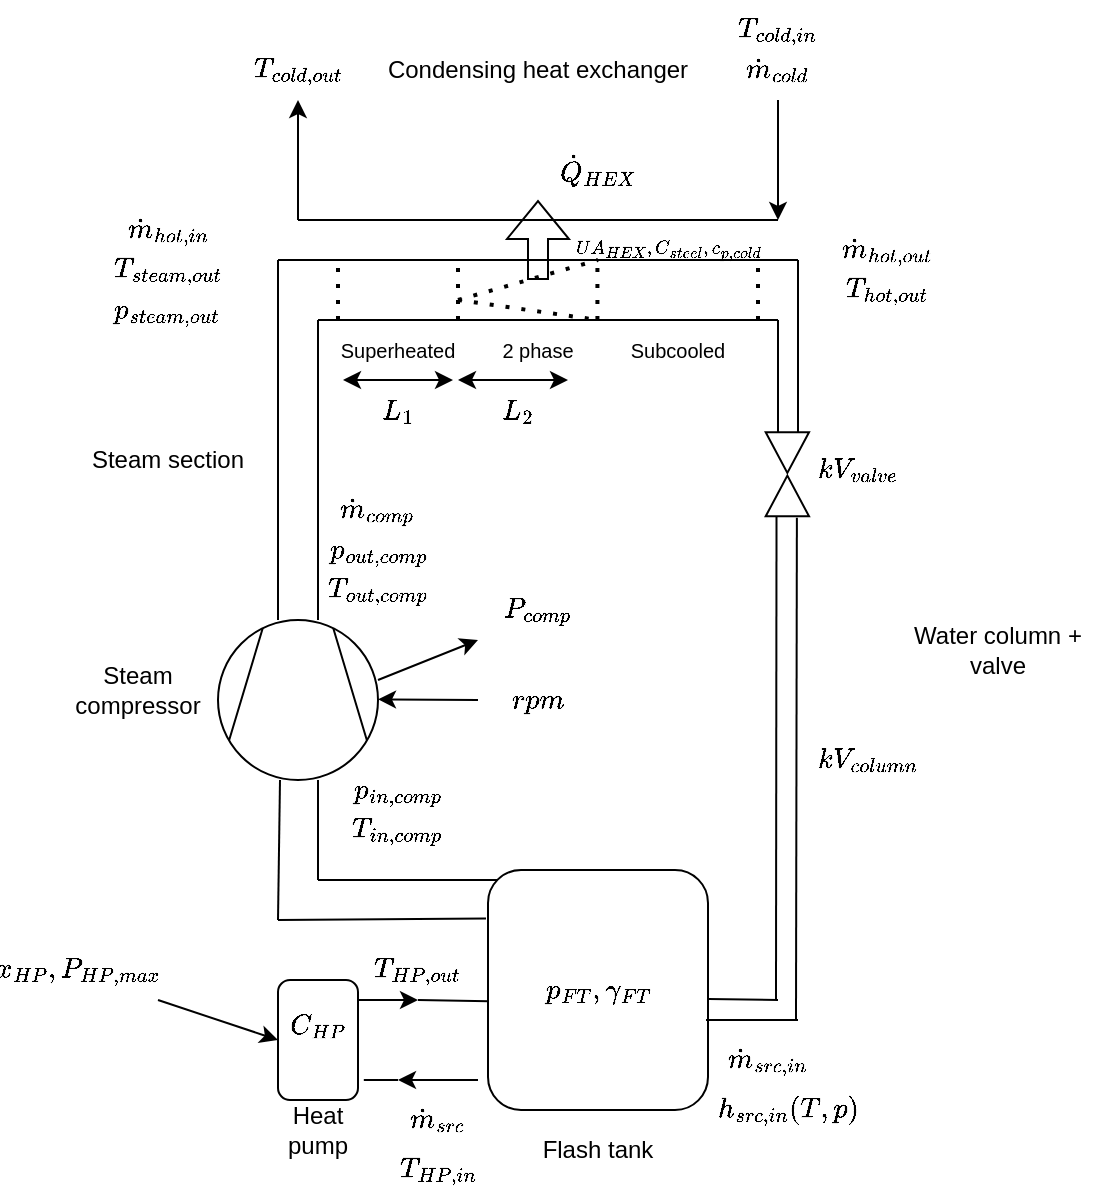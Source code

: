 <mxfile version="24.7.6">
  <diagram name="Page-1" id="vOg1_NFvNvCwThLFLXLV">
    <mxGraphModel dx="1046" dy="504" grid="1" gridSize="10" guides="1" tooltips="1" connect="1" arrows="1" fold="1" page="1" pageScale="1" pageWidth="850" pageHeight="1100" math="1" shadow="0">
      <root>
        <mxCell id="0" />
        <mxCell id="1" parent="0" />
        <mxCell id="WZUz2TL663WQzzj8TyzD-1" value="" style="shape=mxgraph.pid.compressors_-_iso.compressor,_vacuum_pump;html=1;pointerEvents=1;align=center;verticalLabelPosition=bottom;verticalAlign=top;dashed=0;rotation=-90;" vertex="1" parent="1">
          <mxGeometry x="120" y="330" width="80" height="80" as="geometry" />
        </mxCell>
        <mxCell id="WZUz2TL663WQzzj8TyzD-2" value="" style="endArrow=none;html=1;rounded=0;" edge="1" parent="1">
          <mxGeometry width="50" height="50" relative="1" as="geometry">
            <mxPoint x="150" y="330" as="sourcePoint" />
            <mxPoint x="150" y="180" as="targetPoint" />
          </mxGeometry>
        </mxCell>
        <mxCell id="WZUz2TL663WQzzj8TyzD-3" value="" style="endArrow=none;html=1;rounded=0;" edge="1" parent="1">
          <mxGeometry width="50" height="50" relative="1" as="geometry">
            <mxPoint x="170" y="330" as="sourcePoint" />
            <mxPoint x="170" y="180" as="targetPoint" />
          </mxGeometry>
        </mxCell>
        <mxCell id="WZUz2TL663WQzzj8TyzD-4" value="" style="endArrow=none;html=1;rounded=0;" edge="1" parent="1">
          <mxGeometry width="50" height="50" relative="1" as="geometry">
            <mxPoint x="150" y="180" as="sourcePoint" />
            <mxPoint x="150" y="150" as="targetPoint" />
          </mxGeometry>
        </mxCell>
        <mxCell id="WZUz2TL663WQzzj8TyzD-5" value="" style="endArrow=none;html=1;rounded=0;" edge="1" parent="1">
          <mxGeometry width="50" height="50" relative="1" as="geometry">
            <mxPoint x="170" y="180" as="sourcePoint" />
            <mxPoint x="400" y="180" as="targetPoint" />
          </mxGeometry>
        </mxCell>
        <mxCell id="WZUz2TL663WQzzj8TyzD-6" value="" style="endArrow=none;html=1;rounded=0;" edge="1" parent="1">
          <mxGeometry width="50" height="50" relative="1" as="geometry">
            <mxPoint x="150" y="150" as="sourcePoint" />
            <mxPoint x="410" y="150" as="targetPoint" />
          </mxGeometry>
        </mxCell>
        <mxCell id="WZUz2TL663WQzzj8TyzD-7" value="" style="endArrow=none;html=1;rounded=0;" edge="1" parent="1">
          <mxGeometry width="50" height="50" relative="1" as="geometry">
            <mxPoint x="410" y="240" as="sourcePoint" />
            <mxPoint x="410" y="150" as="targetPoint" />
          </mxGeometry>
        </mxCell>
        <mxCell id="WZUz2TL663WQzzj8TyzD-8" value="" style="endArrow=none;html=1;rounded=0;" edge="1" parent="1">
          <mxGeometry width="50" height="50" relative="1" as="geometry">
            <mxPoint x="400" y="240" as="sourcePoint" />
            <mxPoint x="400" y="180" as="targetPoint" />
          </mxGeometry>
        </mxCell>
        <mxCell id="WZUz2TL663WQzzj8TyzD-9" value="" style="triangle;whiteSpace=wrap;html=1;rotation=90;" vertex="1" parent="1">
          <mxGeometry x="394.52" y="235.48" width="20.32" height="21.67" as="geometry" />
        </mxCell>
        <mxCell id="WZUz2TL663WQzzj8TyzD-16" value="" style="triangle;whiteSpace=wrap;html=1;rotation=-90;" vertex="1" parent="1">
          <mxGeometry x="394.52" y="257.15" width="20.32" height="21.67" as="geometry" />
        </mxCell>
        <mxCell id="WZUz2TL663WQzzj8TyzD-19" value="" style="endArrow=none;html=1;rounded=0;" edge="1" parent="1">
          <mxGeometry width="50" height="50" relative="1" as="geometry">
            <mxPoint x="409" y="530" as="sourcePoint" />
            <mxPoint x="409.44" y="278.82" as="targetPoint" />
          </mxGeometry>
        </mxCell>
        <mxCell id="WZUz2TL663WQzzj8TyzD-20" value="" style="endArrow=none;html=1;rounded=0;entryX=0;entryY=0.25;entryDx=0;entryDy=0;" edge="1" parent="1" target="WZUz2TL663WQzzj8TyzD-16">
          <mxGeometry width="50" height="50" relative="1" as="geometry">
            <mxPoint x="399" y="520" as="sourcePoint" />
            <mxPoint x="399.44" y="308.82" as="targetPoint" />
          </mxGeometry>
        </mxCell>
        <mxCell id="WZUz2TL663WQzzj8TyzD-21" value="" style="rounded=1;whiteSpace=wrap;html=1;rotation=-90;" vertex="1" parent="1">
          <mxGeometry x="250" y="460" width="120" height="110" as="geometry" />
        </mxCell>
        <mxCell id="WZUz2TL663WQzzj8TyzD-22" value="" style="endArrow=none;html=1;rounded=0;" edge="1" parent="1">
          <mxGeometry width="50" height="50" relative="1" as="geometry">
            <mxPoint x="364" y="530" as="sourcePoint" />
            <mxPoint x="410" y="530" as="targetPoint" />
          </mxGeometry>
        </mxCell>
        <mxCell id="WZUz2TL663WQzzj8TyzD-23" value="" style="endArrow=none;html=1;rounded=0;exitX=0.462;exitY=1.002;exitDx=0;exitDy=0;exitPerimeter=0;" edge="1" parent="1" source="WZUz2TL663WQzzj8TyzD-21">
          <mxGeometry width="50" height="50" relative="1" as="geometry">
            <mxPoint x="370" y="520" as="sourcePoint" />
            <mxPoint x="400" y="520" as="targetPoint" />
          </mxGeometry>
        </mxCell>
        <mxCell id="WZUz2TL663WQzzj8TyzD-24" value="" style="endArrow=none;html=1;rounded=0;" edge="1" parent="1">
          <mxGeometry width="50" height="50" relative="1" as="geometry">
            <mxPoint x="170" y="460" as="sourcePoint" />
            <mxPoint x="260" y="460" as="targetPoint" />
          </mxGeometry>
        </mxCell>
        <mxCell id="WZUz2TL663WQzzj8TyzD-25" value="" style="endArrow=none;html=1;rounded=0;entryX=0.798;entryY=-0.009;entryDx=0;entryDy=0;entryPerimeter=0;" edge="1" parent="1" target="WZUz2TL663WQzzj8TyzD-21">
          <mxGeometry width="50" height="50" relative="1" as="geometry">
            <mxPoint x="150" y="480" as="sourcePoint" />
            <mxPoint x="250" y="480" as="targetPoint" />
          </mxGeometry>
        </mxCell>
        <mxCell id="WZUz2TL663WQzzj8TyzD-26" value="" style="endArrow=none;html=1;rounded=0;" edge="1" parent="1">
          <mxGeometry width="50" height="50" relative="1" as="geometry">
            <mxPoint x="150" y="480" as="sourcePoint" />
            <mxPoint x="151" y="410" as="targetPoint" />
          </mxGeometry>
        </mxCell>
        <mxCell id="WZUz2TL663WQzzj8TyzD-27" value="" style="endArrow=none;html=1;rounded=0;" edge="1" parent="1">
          <mxGeometry width="50" height="50" relative="1" as="geometry">
            <mxPoint x="170" y="460" as="sourcePoint" />
            <mxPoint x="170" y="410" as="targetPoint" />
          </mxGeometry>
        </mxCell>
        <mxCell id="WZUz2TL663WQzzj8TyzD-28" value="Flash tank" style="text;html=1;align=center;verticalAlign=middle;whiteSpace=wrap;rounded=0;" vertex="1" parent="1">
          <mxGeometry x="280" y="580" width="60" height="30" as="geometry" />
        </mxCell>
        <mxCell id="WZUz2TL663WQzzj8TyzD-29" value="Steam compressor" style="text;html=1;align=center;verticalAlign=middle;whiteSpace=wrap;rounded=0;" vertex="1" parent="1">
          <mxGeometry x="50" y="350" width="60" height="30" as="geometry" />
        </mxCell>
        <mxCell id="WZUz2TL663WQzzj8TyzD-30" value="Condensing heat exchanger" style="text;html=1;align=center;verticalAlign=middle;whiteSpace=wrap;rounded=0;" vertex="1" parent="1">
          <mxGeometry x="200" y="40" width="160" height="30" as="geometry" />
        </mxCell>
        <mxCell id="WZUz2TL663WQzzj8TyzD-32" value="" style="endArrow=none;dashed=1;html=1;dashPattern=1 3;strokeWidth=2;rounded=0;" edge="1" parent="1">
          <mxGeometry width="50" height="50" relative="1" as="geometry">
            <mxPoint x="240" y="170" as="sourcePoint" />
            <mxPoint x="310" y="150" as="targetPoint" />
          </mxGeometry>
        </mxCell>
        <mxCell id="WZUz2TL663WQzzj8TyzD-33" value="" style="endArrow=none;dashed=1;html=1;dashPattern=1 3;strokeWidth=2;rounded=0;" edge="1" parent="1">
          <mxGeometry width="50" height="50" relative="1" as="geometry">
            <mxPoint x="240" y="170" as="sourcePoint" />
            <mxPoint x="310" y="180" as="targetPoint" />
          </mxGeometry>
        </mxCell>
        <mxCell id="WZUz2TL663WQzzj8TyzD-35" value="" style="endArrow=none;dashed=1;html=1;dashPattern=1 3;strokeWidth=2;rounded=0;" edge="1" parent="1">
          <mxGeometry width="50" height="50" relative="1" as="geometry">
            <mxPoint x="180" y="180" as="sourcePoint" />
            <mxPoint x="180" y="150" as="targetPoint" />
          </mxGeometry>
        </mxCell>
        <mxCell id="WZUz2TL663WQzzj8TyzD-36" value="" style="endArrow=none;dashed=1;html=1;dashPattern=1 3;strokeWidth=2;rounded=0;" edge="1" parent="1">
          <mxGeometry width="50" height="50" relative="1" as="geometry">
            <mxPoint x="240" y="180" as="sourcePoint" />
            <mxPoint x="240" y="150" as="targetPoint" />
          </mxGeometry>
        </mxCell>
        <mxCell id="WZUz2TL663WQzzj8TyzD-37" value="" style="endArrow=none;dashed=1;html=1;dashPattern=1 3;strokeWidth=2;rounded=0;" edge="1" parent="1">
          <mxGeometry width="50" height="50" relative="1" as="geometry">
            <mxPoint x="390" y="180" as="sourcePoint" />
            <mxPoint x="390" y="150" as="targetPoint" />
          </mxGeometry>
        </mxCell>
        <mxCell id="WZUz2TL663WQzzj8TyzD-38" value="" style="endArrow=none;dashed=1;html=1;dashPattern=1 3;strokeWidth=2;rounded=0;" edge="1" parent="1">
          <mxGeometry width="50" height="50" relative="1" as="geometry">
            <mxPoint x="309.71" y="180" as="sourcePoint" />
            <mxPoint x="309.71" y="150" as="targetPoint" />
          </mxGeometry>
        </mxCell>
        <mxCell id="WZUz2TL663WQzzj8TyzD-39" value="&lt;font style=&quot;font-size: 10px;&quot;&gt;Superheated&lt;/font&gt;" style="text;html=1;align=center;verticalAlign=middle;whiteSpace=wrap;rounded=0;" vertex="1" parent="1">
          <mxGeometry x="180" y="180" width="60" height="30" as="geometry" />
        </mxCell>
        <mxCell id="WZUz2TL663WQzzj8TyzD-40" value="&lt;font style=&quot;font-size: 10px;&quot;&gt;2 phase&lt;/font&gt;" style="text;html=1;align=center;verticalAlign=middle;whiteSpace=wrap;rounded=0;" vertex="1" parent="1">
          <mxGeometry x="250" y="180" width="60" height="30" as="geometry" />
        </mxCell>
        <mxCell id="WZUz2TL663WQzzj8TyzD-41" value="&lt;font style=&quot;font-size: 10px;&quot;&gt;Subcooled&lt;/font&gt;" style="text;html=1;align=center;verticalAlign=middle;whiteSpace=wrap;rounded=0;" vertex="1" parent="1">
          <mxGeometry x="320" y="180" width="60" height="30" as="geometry" />
        </mxCell>
        <mxCell id="WZUz2TL663WQzzj8TyzD-46" value="$$C_{HP}$$&amp;nbsp;" style="rounded=1;whiteSpace=wrap;html=1;" vertex="1" parent="1">
          <mxGeometry x="150" y="510" width="40" height="60" as="geometry" />
        </mxCell>
        <mxCell id="WZUz2TL663WQzzj8TyzD-47" value="Heat pump" style="text;html=1;align=center;verticalAlign=middle;whiteSpace=wrap;rounded=0;" vertex="1" parent="1">
          <mxGeometry x="140" y="570" width="60" height="30" as="geometry" />
        </mxCell>
        <mxCell id="WZUz2TL663WQzzj8TyzD-56" value="" style="endArrow=none;html=1;rounded=0;exitX=1.073;exitY=0.833;exitDx=0;exitDy=0;exitPerimeter=0;" edge="1" parent="1" source="WZUz2TL663WQzzj8TyzD-46">
          <mxGeometry width="50" height="50" relative="1" as="geometry">
            <mxPoint x="160" y="610" as="sourcePoint" />
            <mxPoint x="210" y="560" as="targetPoint" />
          </mxGeometry>
        </mxCell>
        <mxCell id="WZUz2TL663WQzzj8TyzD-58" value="$$\dot m_{comp}$$" style="text;html=1;align=center;verticalAlign=middle;whiteSpace=wrap;rounded=0;" vertex="1" parent="1">
          <mxGeometry x="170" y="260" width="60" height="30" as="geometry" />
        </mxCell>
        <mxCell id="WZUz2TL663WQzzj8TyzD-59" value="" style="endArrow=classic;html=1;rounded=0;" edge="1" parent="1" target="WZUz2TL663WQzzj8TyzD-60">
          <mxGeometry width="50" height="50" relative="1" as="geometry">
            <mxPoint x="200" y="360" as="sourcePoint" />
            <mxPoint x="250" y="320" as="targetPoint" />
            <Array as="points">
              <mxPoint x="250" y="340" />
            </Array>
          </mxGeometry>
        </mxCell>
        <mxCell id="WZUz2TL663WQzzj8TyzD-60" value="$$P_{comp}$$" style="text;html=1;align=center;verticalAlign=middle;whiteSpace=wrap;rounded=0;" vertex="1" parent="1">
          <mxGeometry x="250" y="310" width="60" height="30" as="geometry" />
        </mxCell>
        <mxCell id="WZUz2TL663WQzzj8TyzD-63" value="" style="endArrow=classic;html=1;rounded=0;" edge="1" parent="1">
          <mxGeometry width="50" height="50" relative="1" as="geometry">
            <mxPoint x="250" y="370" as="sourcePoint" />
            <mxPoint x="200" y="369.68" as="targetPoint" />
          </mxGeometry>
        </mxCell>
        <mxCell id="WZUz2TL663WQzzj8TyzD-64" value="$$rpm$$" style="text;html=1;align=center;verticalAlign=middle;whiteSpace=wrap;rounded=0;" vertex="1" parent="1">
          <mxGeometry x="230" y="355" width="100" height="30" as="geometry" />
        </mxCell>
        <mxCell id="WZUz2TL663WQzzj8TyzD-65" value="$$p_{out,comp}$$" style="text;html=1;align=center;verticalAlign=middle;whiteSpace=wrap;rounded=0;" vertex="1" parent="1">
          <mxGeometry x="170" y="280" width="60" height="30" as="geometry" />
        </mxCell>
        <mxCell id="WZUz2TL663WQzzj8TyzD-66" value="$$p_{in,comp}$$" style="text;html=1;align=center;verticalAlign=middle;whiteSpace=wrap;rounded=0;" vertex="1" parent="1">
          <mxGeometry x="180" y="400" width="60" height="30" as="geometry" />
        </mxCell>
        <mxCell id="WZUz2TL663WQzzj8TyzD-67" value="$$T_{in,comp}$$" style="text;html=1;align=center;verticalAlign=middle;whiteSpace=wrap;rounded=0;" vertex="1" parent="1">
          <mxGeometry x="180" y="420" width="60" height="30" as="geometry" />
        </mxCell>
        <mxCell id="WZUz2TL663WQzzj8TyzD-68" value="$$T_{out,comp}$$" style="text;html=1;align=center;verticalAlign=middle;whiteSpace=wrap;rounded=0;" vertex="1" parent="1">
          <mxGeometry x="170" y="300" width="60" height="30" as="geometry" />
        </mxCell>
        <mxCell id="WZUz2TL663WQzzj8TyzD-69" value="$$T_{HP,out}$$" style="text;html=1;align=center;verticalAlign=middle;whiteSpace=wrap;rounded=0;" vertex="1" parent="1">
          <mxGeometry x="190" y="490" width="60" height="30" as="geometry" />
        </mxCell>
        <mxCell id="WZUz2TL663WQzzj8TyzD-73" value="" style="endArrow=classic;html=1;rounded=0;" edge="1" parent="1">
          <mxGeometry width="50" height="50" relative="1" as="geometry">
            <mxPoint x="250" y="560" as="sourcePoint" />
            <mxPoint x="210" y="560" as="targetPoint" />
          </mxGeometry>
        </mxCell>
        <mxCell id="WZUz2TL663WQzzj8TyzD-75" value="" style="endArrow=classic;html=1;rounded=0;" edge="1" parent="1">
          <mxGeometry width="50" height="50" relative="1" as="geometry">
            <mxPoint x="90" y="520" as="sourcePoint" />
            <mxPoint x="150" y="540" as="targetPoint" />
          </mxGeometry>
        </mxCell>
        <mxCell id="WZUz2TL663WQzzj8TyzD-76" value="$$x_{HP}, P_{HP,max}$$" style="text;html=1;align=center;verticalAlign=middle;whiteSpace=wrap;rounded=0;" vertex="1" parent="1">
          <mxGeometry x="20" y="490" width="60" height="30" as="geometry" />
        </mxCell>
        <mxCell id="WZUz2TL663WQzzj8TyzD-77" value="$$\dot m_{src,in}$$" style="text;html=1;align=center;verticalAlign=middle;whiteSpace=wrap;rounded=0;" vertex="1" parent="1">
          <mxGeometry x="365" y="535" width="60" height="30" as="geometry" />
        </mxCell>
        <mxCell id="WZUz2TL663WQzzj8TyzD-80" value="" style="endArrow=classic;html=1;rounded=0;" edge="1" parent="1">
          <mxGeometry width="50" height="50" relative="1" as="geometry">
            <mxPoint x="190" y="520" as="sourcePoint" />
            <mxPoint x="220" y="520" as="targetPoint" />
          </mxGeometry>
        </mxCell>
        <mxCell id="WZUz2TL663WQzzj8TyzD-81" value="" style="endArrow=none;html=1;rounded=0;entryX=0.453;entryY=0.004;entryDx=0;entryDy=0;entryPerimeter=0;" edge="1" parent="1" target="WZUz2TL663WQzzj8TyzD-21">
          <mxGeometry width="50" height="50" relative="1" as="geometry">
            <mxPoint x="220" y="520" as="sourcePoint" />
            <mxPoint x="250" y="520" as="targetPoint" />
          </mxGeometry>
        </mxCell>
        <mxCell id="WZUz2TL663WQzzj8TyzD-82" value="$$T_{HP,in}$$" style="text;html=1;align=center;verticalAlign=middle;whiteSpace=wrap;rounded=0;" vertex="1" parent="1">
          <mxGeometry x="200" y="590" width="60" height="30" as="geometry" />
        </mxCell>
        <mxCell id="WZUz2TL663WQzzj8TyzD-83" value="$$\dot m_{src}$$" style="text;html=1;align=center;verticalAlign=middle;whiteSpace=wrap;rounded=0;" vertex="1" parent="1">
          <mxGeometry x="200" y="565" width="60" height="30" as="geometry" />
        </mxCell>
        <mxCell id="WZUz2TL663WQzzj8TyzD-84" value="$$h_{src,in}(T,p)$$" style="text;html=1;align=center;verticalAlign=middle;whiteSpace=wrap;rounded=0;" vertex="1" parent="1">
          <mxGeometry x="374.68" y="560" width="60" height="30" as="geometry" />
        </mxCell>
        <mxCell id="WZUz2TL663WQzzj8TyzD-86" value="Steam section" style="text;html=1;align=center;verticalAlign=middle;whiteSpace=wrap;rounded=0;" vertex="1" parent="1">
          <mxGeometry x="50" y="235.48" width="90" height="30" as="geometry" />
        </mxCell>
        <mxCell id="WZUz2TL663WQzzj8TyzD-87" value="Water column + valve" style="text;html=1;align=center;verticalAlign=middle;whiteSpace=wrap;rounded=0;" vertex="1" parent="1">
          <mxGeometry x="460" y="330" width="100" height="30" as="geometry" />
        </mxCell>
        <mxCell id="WZUz2TL663WQzzj8TyzD-88" value="$$T_{steam,out}$$" style="text;html=1;align=center;verticalAlign=middle;whiteSpace=wrap;rounded=0;" vertex="1" parent="1">
          <mxGeometry x="65" y="140" width="60" height="30" as="geometry" />
        </mxCell>
        <mxCell id="WZUz2TL663WQzzj8TyzD-89" value="$$p_{steam,out}$$" style="text;html=1;align=center;verticalAlign=middle;whiteSpace=wrap;rounded=0;" vertex="1" parent="1">
          <mxGeometry x="65" y="160" width="60" height="30" as="geometry" />
        </mxCell>
        <mxCell id="WZUz2TL663WQzzj8TyzD-90" value="$$\dot m_{hot,in}$$" style="text;html=1;align=center;verticalAlign=middle;whiteSpace=wrap;rounded=0;" vertex="1" parent="1">
          <mxGeometry x="65" y="120" width="60" height="30" as="geometry" />
        </mxCell>
        <mxCell id="WZUz2TL663WQzzj8TyzD-91" value="$$T_{hot,out}$$" style="text;html=1;align=center;verticalAlign=middle;whiteSpace=wrap;rounded=0;" vertex="1" parent="1">
          <mxGeometry x="425" y="150" width="60" height="30" as="geometry" />
        </mxCell>
        <mxCell id="WZUz2TL663WQzzj8TyzD-93" value="$$\dot m_{hot,out}$$" style="text;html=1;align=center;verticalAlign=middle;whiteSpace=wrap;rounded=0;" vertex="1" parent="1">
          <mxGeometry x="425" y="130" width="60" height="30" as="geometry" />
        </mxCell>
        <mxCell id="WZUz2TL663WQzzj8TyzD-96" value="" style="endArrow=none;html=1;rounded=0;" edge="1" parent="1">
          <mxGeometry width="50" height="50" relative="1" as="geometry">
            <mxPoint x="160" y="130" as="sourcePoint" />
            <mxPoint x="400" y="130" as="targetPoint" />
          </mxGeometry>
        </mxCell>
        <mxCell id="WZUz2TL663WQzzj8TyzD-97" value="" style="endArrow=classic;html=1;rounded=0;" edge="1" parent="1">
          <mxGeometry width="50" height="50" relative="1" as="geometry">
            <mxPoint x="160" y="130" as="sourcePoint" />
            <mxPoint x="160" y="70" as="targetPoint" />
          </mxGeometry>
        </mxCell>
        <mxCell id="WZUz2TL663WQzzj8TyzD-98" value="" style="endArrow=classic;html=1;rounded=0;" edge="1" parent="1">
          <mxGeometry width="50" height="50" relative="1" as="geometry">
            <mxPoint x="400" y="70" as="sourcePoint" />
            <mxPoint x="400" y="130" as="targetPoint" />
          </mxGeometry>
        </mxCell>
        <mxCell id="WZUz2TL663WQzzj8TyzD-99" value="$$\dot m_{cold}$$" style="text;html=1;align=center;verticalAlign=middle;whiteSpace=wrap;rounded=0;" vertex="1" parent="1">
          <mxGeometry x="370" y="40" width="60" height="30" as="geometry" />
        </mxCell>
        <mxCell id="WZUz2TL663WQzzj8TyzD-100" value="$$T_{cold,out}$$" style="text;html=1;align=center;verticalAlign=middle;whiteSpace=wrap;rounded=0;" vertex="1" parent="1">
          <mxGeometry x="130" y="40" width="60" height="30" as="geometry" />
        </mxCell>
        <mxCell id="WZUz2TL663WQzzj8TyzD-101" value="$$T_{cold,in}$$" style="text;html=1;align=center;verticalAlign=middle;whiteSpace=wrap;rounded=0;" vertex="1" parent="1">
          <mxGeometry x="370" y="20" width="60" height="30" as="geometry" />
        </mxCell>
        <mxCell id="WZUz2TL663WQzzj8TyzD-102" value="" style="endArrow=classic;startArrow=classic;html=1;rounded=0;" edge="1" parent="1">
          <mxGeometry width="50" height="50" relative="1" as="geometry">
            <mxPoint x="182.5" y="210" as="sourcePoint" />
            <mxPoint x="237.5" y="210" as="targetPoint" />
          </mxGeometry>
        </mxCell>
        <mxCell id="WZUz2TL663WQzzj8TyzD-103" value="" style="endArrow=classic;startArrow=classic;html=1;rounded=0;" edge="1" parent="1">
          <mxGeometry width="50" height="50" relative="1" as="geometry">
            <mxPoint x="240" y="210" as="sourcePoint" />
            <mxPoint x="295" y="210" as="targetPoint" />
          </mxGeometry>
        </mxCell>
        <mxCell id="WZUz2TL663WQzzj8TyzD-104" value="$$L_1$$" style="text;html=1;align=center;verticalAlign=middle;whiteSpace=wrap;rounded=0;" vertex="1" parent="1">
          <mxGeometry x="180" y="210" width="60" height="30" as="geometry" />
        </mxCell>
        <mxCell id="WZUz2TL663WQzzj8TyzD-105" value="$$L_2$$" style="text;html=1;align=center;verticalAlign=middle;whiteSpace=wrap;rounded=0;" vertex="1" parent="1">
          <mxGeometry x="240" y="210" width="60" height="30" as="geometry" />
        </mxCell>
        <mxCell id="WZUz2TL663WQzzj8TyzD-107" value="" style="shape=flexArrow;endArrow=classic;html=1;rounded=0;" edge="1" parent="1">
          <mxGeometry width="50" height="50" relative="1" as="geometry">
            <mxPoint x="280" y="160" as="sourcePoint" />
            <mxPoint x="280" y="120" as="targetPoint" />
          </mxGeometry>
        </mxCell>
        <mxCell id="WZUz2TL663WQzzj8TyzD-110" value="$$\dot Q_{HEX}$$" style="text;html=1;align=center;verticalAlign=middle;whiteSpace=wrap;rounded=0;" vertex="1" parent="1">
          <mxGeometry x="280" y="90" width="60" height="30" as="geometry" />
        </mxCell>
        <mxCell id="WZUz2TL663WQzzj8TyzD-112" value="&lt;font style=&quot;font-size: 8px;&quot;&gt;$$UA_{HEX},C_{steel},c_{p,cold}$$&lt;/font&gt;" style="text;html=1;align=center;verticalAlign=middle;whiteSpace=wrap;rounded=0;" vertex="1" parent="1">
          <mxGeometry x="314.68" y="130" width="60" height="30" as="geometry" />
        </mxCell>
        <mxCell id="WZUz2TL663WQzzj8TyzD-113" value="$$kV_{valve}$$" style="text;html=1;align=center;verticalAlign=middle;whiteSpace=wrap;rounded=0;" vertex="1" parent="1">
          <mxGeometry x="410" y="240" width="60" height="30" as="geometry" />
        </mxCell>
        <mxCell id="WZUz2TL663WQzzj8TyzD-114" value="$$kV_{column}$$" style="text;html=1;align=center;verticalAlign=middle;whiteSpace=wrap;rounded=0;" vertex="1" parent="1">
          <mxGeometry x="414.84" y="385" width="60" height="30" as="geometry" />
        </mxCell>
        <mxCell id="WZUz2TL663WQzzj8TyzD-118" value="$$p_{FT},\gamma_{FT}$$" style="text;html=1;align=center;verticalAlign=middle;whiteSpace=wrap;rounded=0;" vertex="1" parent="1">
          <mxGeometry x="280" y="500" width="60" height="30" as="geometry" />
        </mxCell>
      </root>
    </mxGraphModel>
  </diagram>
</mxfile>
